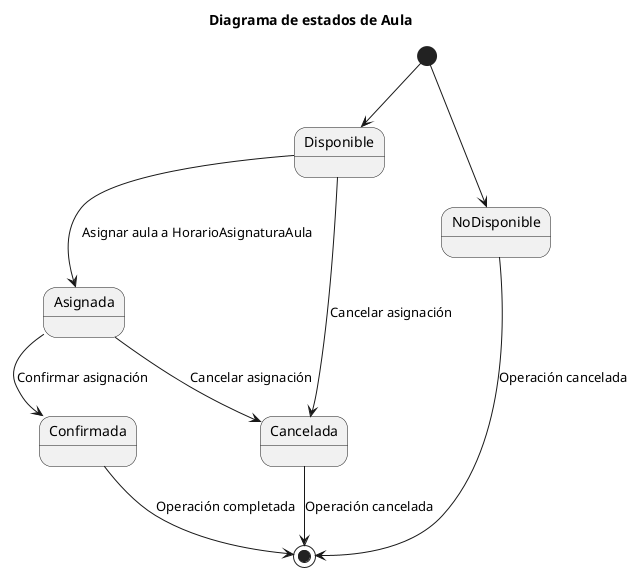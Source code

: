 @startuml
title Diagrama de estados de Aula
state "Disponible" as Disponible_Aula
state "NoDisponible"
state "Asignada" as AulaAsignada
state "Confirmada" as AulaConfirmada
state "Cancelada" as Cancelada_Aula

[*] --> Disponible_Aula
Disponible_Aula --> AulaAsignada : Asignar aula a HorarioAsignaturaAula
AulaAsignada --> AulaConfirmada : Confirmar asignación
AulaAsignada --> Cancelada_Aula : Cancelar asignación
Disponible_Aula --> Cancelada_Aula : Cancelar asignación
[*] --> NoDisponible
AulaConfirmada --> [*] : Operación completada
Cancelada_Aula --> [*] : Operación cancelada
NoDisponible --> [*] : Operación cancelada
@enduml